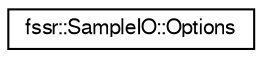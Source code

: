 digraph "Graphical Class Hierarchy"
{
  edge [fontname="FreeSans",fontsize="10",labelfontname="FreeSans",labelfontsize="10"];
  node [fontname="FreeSans",fontsize="10",shape=record];
  rankdir="LR";
  Node0 [label="fssr::SampleIO::Options",height=0.2,width=0.4,color="black", fillcolor="white", style="filled",URL="$structfssr_1_1_sample_i_o_1_1_options.html"];
}
